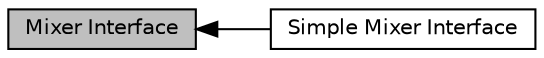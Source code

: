 digraph "Mixer Interface"
{
  edge [fontname="Helvetica",fontsize="10",labelfontname="Helvetica",labelfontsize="10"];
  node [fontname="Helvetica",fontsize="10",shape=record];
  rankdir=LR;
  Node1 [label="Simple Mixer Interface",height=0.2,width=0.4,color="black", fillcolor="white", style="filled",URL="$group___simple_mixer.html"];
  Node0 [label="Mixer Interface",height=0.2,width=0.4,color="black", fillcolor="grey75", style="filled", fontcolor="black"];
  Node0->Node1 [shape=plaintext, dir="back", style="solid"];
}

